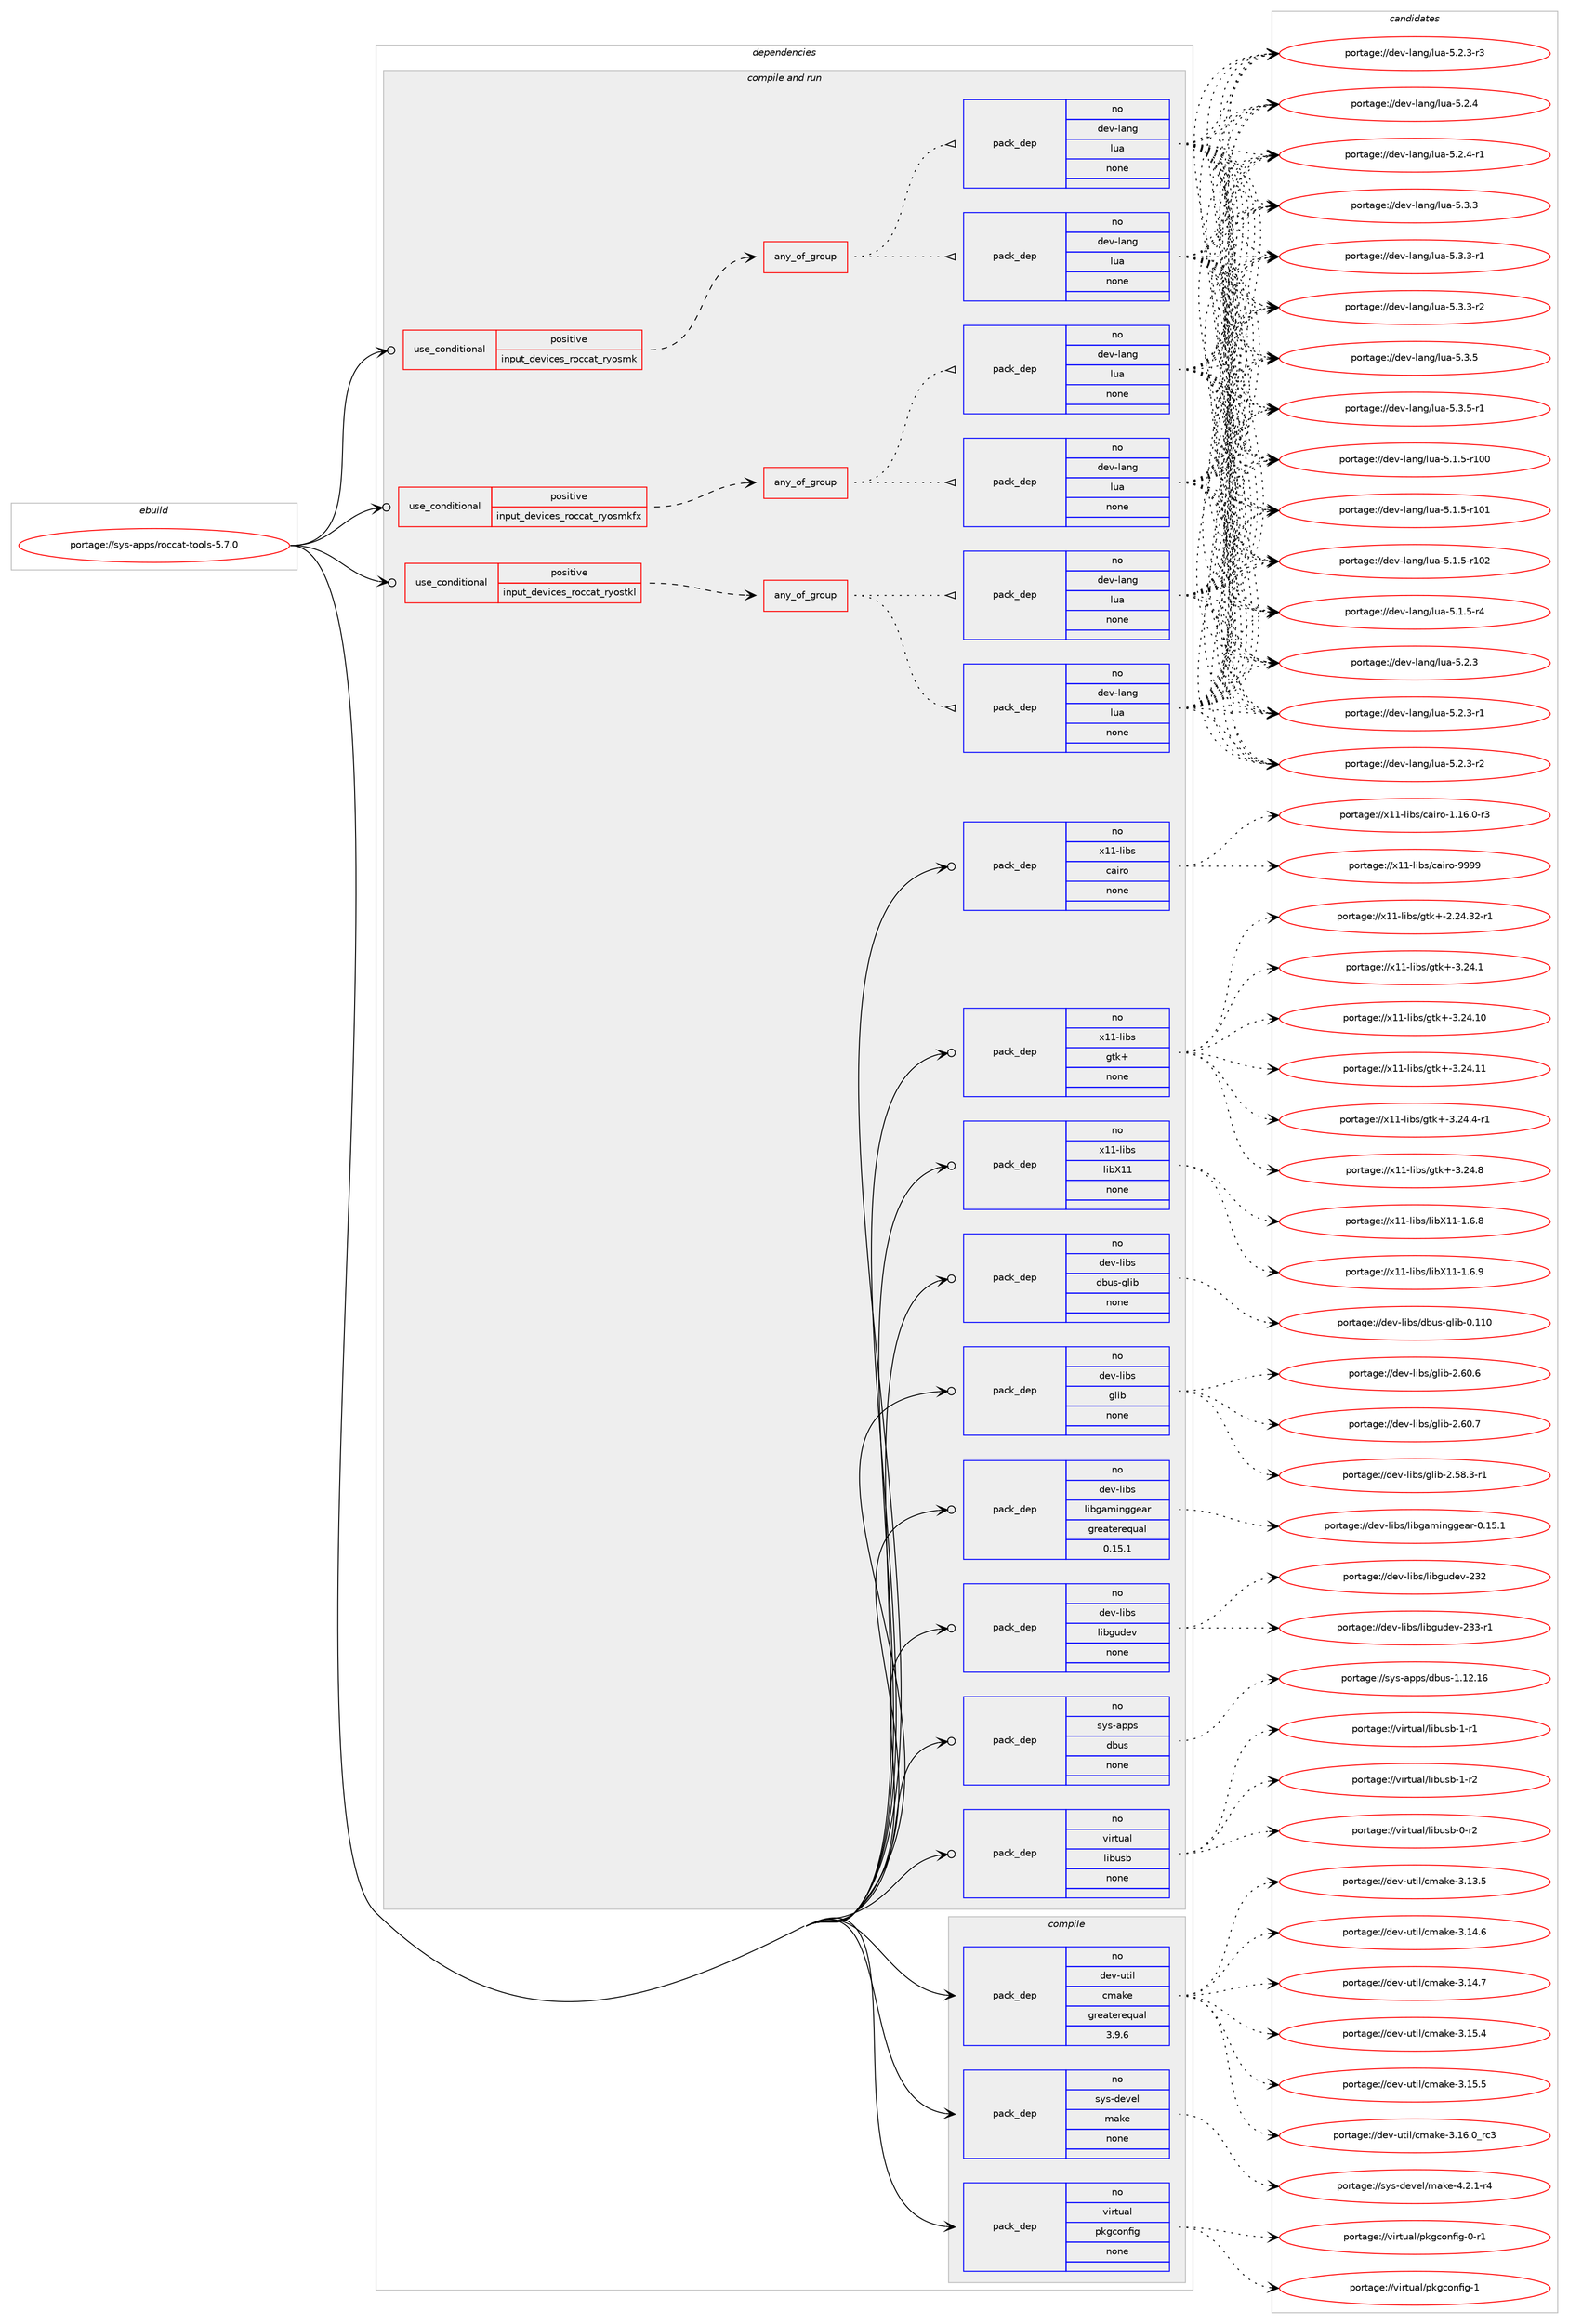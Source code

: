 digraph prolog {

# *************
# Graph options
# *************

newrank=true;
concentrate=true;
compound=true;
graph [rankdir=LR,fontname=Helvetica,fontsize=10,ranksep=1.5];#, ranksep=2.5, nodesep=0.2];
edge  [arrowhead=vee];
node  [fontname=Helvetica,fontsize=10];

# **********
# The ebuild
# **********

subgraph cluster_leftcol {
color=gray;
rank=same;
label=<<i>ebuild</i>>;
id [label="portage://sys-apps/roccat-tools-5.7.0", color=red, width=4, href="../sys-apps/roccat-tools-5.7.0.svg"];
}

# ****************
# The dependencies
# ****************

subgraph cluster_midcol {
color=gray;
label=<<i>dependencies</i>>;
subgraph cluster_compile {
fillcolor="#eeeeee";
style=filled;
label=<<i>compile</i>>;
subgraph pack303939 {
dependency410730 [label=<<TABLE BORDER="0" CELLBORDER="1" CELLSPACING="0" CELLPADDING="4" WIDTH="220"><TR><TD ROWSPAN="6" CELLPADDING="30">pack_dep</TD></TR><TR><TD WIDTH="110">no</TD></TR><TR><TD>dev-util</TD></TR><TR><TD>cmake</TD></TR><TR><TD>greaterequal</TD></TR><TR><TD>3.9.6</TD></TR></TABLE>>, shape=none, color=blue];
}
id:e -> dependency410730:w [weight=20,style="solid",arrowhead="vee"];
subgraph pack303940 {
dependency410731 [label=<<TABLE BORDER="0" CELLBORDER="1" CELLSPACING="0" CELLPADDING="4" WIDTH="220"><TR><TD ROWSPAN="6" CELLPADDING="30">pack_dep</TD></TR><TR><TD WIDTH="110">no</TD></TR><TR><TD>sys-devel</TD></TR><TR><TD>make</TD></TR><TR><TD>none</TD></TR><TR><TD></TD></TR></TABLE>>, shape=none, color=blue];
}
id:e -> dependency410731:w [weight=20,style="solid",arrowhead="vee"];
subgraph pack303941 {
dependency410732 [label=<<TABLE BORDER="0" CELLBORDER="1" CELLSPACING="0" CELLPADDING="4" WIDTH="220"><TR><TD ROWSPAN="6" CELLPADDING="30">pack_dep</TD></TR><TR><TD WIDTH="110">no</TD></TR><TR><TD>virtual</TD></TR><TR><TD>pkgconfig</TD></TR><TR><TD>none</TD></TR><TR><TD></TD></TR></TABLE>>, shape=none, color=blue];
}
id:e -> dependency410732:w [weight=20,style="solid",arrowhead="vee"];
}
subgraph cluster_compileandrun {
fillcolor="#eeeeee";
style=filled;
label=<<i>compile and run</i>>;
subgraph cond99935 {
dependency410733 [label=<<TABLE BORDER="0" CELLBORDER="1" CELLSPACING="0" CELLPADDING="4"><TR><TD ROWSPAN="3" CELLPADDING="10">use_conditional</TD></TR><TR><TD>positive</TD></TR><TR><TD>input_devices_roccat_ryosmk</TD></TR></TABLE>>, shape=none, color=red];
subgraph any6638 {
dependency410734 [label=<<TABLE BORDER="0" CELLBORDER="1" CELLSPACING="0" CELLPADDING="4"><TR><TD CELLPADDING="10">any_of_group</TD></TR></TABLE>>, shape=none, color=red];subgraph pack303942 {
dependency410735 [label=<<TABLE BORDER="0" CELLBORDER="1" CELLSPACING="0" CELLPADDING="4" WIDTH="220"><TR><TD ROWSPAN="6" CELLPADDING="30">pack_dep</TD></TR><TR><TD WIDTH="110">no</TD></TR><TR><TD>dev-lang</TD></TR><TR><TD>lua</TD></TR><TR><TD>none</TD></TR><TR><TD></TD></TR></TABLE>>, shape=none, color=blue];
}
dependency410734:e -> dependency410735:w [weight=20,style="dotted",arrowhead="oinv"];
subgraph pack303943 {
dependency410736 [label=<<TABLE BORDER="0" CELLBORDER="1" CELLSPACING="0" CELLPADDING="4" WIDTH="220"><TR><TD ROWSPAN="6" CELLPADDING="30">pack_dep</TD></TR><TR><TD WIDTH="110">no</TD></TR><TR><TD>dev-lang</TD></TR><TR><TD>lua</TD></TR><TR><TD>none</TD></TR><TR><TD></TD></TR></TABLE>>, shape=none, color=blue];
}
dependency410734:e -> dependency410736:w [weight=20,style="dotted",arrowhead="oinv"];
}
dependency410733:e -> dependency410734:w [weight=20,style="dashed",arrowhead="vee"];
}
id:e -> dependency410733:w [weight=20,style="solid",arrowhead="odotvee"];
subgraph cond99936 {
dependency410737 [label=<<TABLE BORDER="0" CELLBORDER="1" CELLSPACING="0" CELLPADDING="4"><TR><TD ROWSPAN="3" CELLPADDING="10">use_conditional</TD></TR><TR><TD>positive</TD></TR><TR><TD>input_devices_roccat_ryosmkfx</TD></TR></TABLE>>, shape=none, color=red];
subgraph any6639 {
dependency410738 [label=<<TABLE BORDER="0" CELLBORDER="1" CELLSPACING="0" CELLPADDING="4"><TR><TD CELLPADDING="10">any_of_group</TD></TR></TABLE>>, shape=none, color=red];subgraph pack303944 {
dependency410739 [label=<<TABLE BORDER="0" CELLBORDER="1" CELLSPACING="0" CELLPADDING="4" WIDTH="220"><TR><TD ROWSPAN="6" CELLPADDING="30">pack_dep</TD></TR><TR><TD WIDTH="110">no</TD></TR><TR><TD>dev-lang</TD></TR><TR><TD>lua</TD></TR><TR><TD>none</TD></TR><TR><TD></TD></TR></TABLE>>, shape=none, color=blue];
}
dependency410738:e -> dependency410739:w [weight=20,style="dotted",arrowhead="oinv"];
subgraph pack303945 {
dependency410740 [label=<<TABLE BORDER="0" CELLBORDER="1" CELLSPACING="0" CELLPADDING="4" WIDTH="220"><TR><TD ROWSPAN="6" CELLPADDING="30">pack_dep</TD></TR><TR><TD WIDTH="110">no</TD></TR><TR><TD>dev-lang</TD></TR><TR><TD>lua</TD></TR><TR><TD>none</TD></TR><TR><TD></TD></TR></TABLE>>, shape=none, color=blue];
}
dependency410738:e -> dependency410740:w [weight=20,style="dotted",arrowhead="oinv"];
}
dependency410737:e -> dependency410738:w [weight=20,style="dashed",arrowhead="vee"];
}
id:e -> dependency410737:w [weight=20,style="solid",arrowhead="odotvee"];
subgraph cond99937 {
dependency410741 [label=<<TABLE BORDER="0" CELLBORDER="1" CELLSPACING="0" CELLPADDING="4"><TR><TD ROWSPAN="3" CELLPADDING="10">use_conditional</TD></TR><TR><TD>positive</TD></TR><TR><TD>input_devices_roccat_ryostkl</TD></TR></TABLE>>, shape=none, color=red];
subgraph any6640 {
dependency410742 [label=<<TABLE BORDER="0" CELLBORDER="1" CELLSPACING="0" CELLPADDING="4"><TR><TD CELLPADDING="10">any_of_group</TD></TR></TABLE>>, shape=none, color=red];subgraph pack303946 {
dependency410743 [label=<<TABLE BORDER="0" CELLBORDER="1" CELLSPACING="0" CELLPADDING="4" WIDTH="220"><TR><TD ROWSPAN="6" CELLPADDING="30">pack_dep</TD></TR><TR><TD WIDTH="110">no</TD></TR><TR><TD>dev-lang</TD></TR><TR><TD>lua</TD></TR><TR><TD>none</TD></TR><TR><TD></TD></TR></TABLE>>, shape=none, color=blue];
}
dependency410742:e -> dependency410743:w [weight=20,style="dotted",arrowhead="oinv"];
subgraph pack303947 {
dependency410744 [label=<<TABLE BORDER="0" CELLBORDER="1" CELLSPACING="0" CELLPADDING="4" WIDTH="220"><TR><TD ROWSPAN="6" CELLPADDING="30">pack_dep</TD></TR><TR><TD WIDTH="110">no</TD></TR><TR><TD>dev-lang</TD></TR><TR><TD>lua</TD></TR><TR><TD>none</TD></TR><TR><TD></TD></TR></TABLE>>, shape=none, color=blue];
}
dependency410742:e -> dependency410744:w [weight=20,style="dotted",arrowhead="oinv"];
}
dependency410741:e -> dependency410742:w [weight=20,style="dashed",arrowhead="vee"];
}
id:e -> dependency410741:w [weight=20,style="solid",arrowhead="odotvee"];
subgraph pack303948 {
dependency410745 [label=<<TABLE BORDER="0" CELLBORDER="1" CELLSPACING="0" CELLPADDING="4" WIDTH="220"><TR><TD ROWSPAN="6" CELLPADDING="30">pack_dep</TD></TR><TR><TD WIDTH="110">no</TD></TR><TR><TD>dev-libs</TD></TR><TR><TD>dbus-glib</TD></TR><TR><TD>none</TD></TR><TR><TD></TD></TR></TABLE>>, shape=none, color=blue];
}
id:e -> dependency410745:w [weight=20,style="solid",arrowhead="odotvee"];
subgraph pack303949 {
dependency410746 [label=<<TABLE BORDER="0" CELLBORDER="1" CELLSPACING="0" CELLPADDING="4" WIDTH="220"><TR><TD ROWSPAN="6" CELLPADDING="30">pack_dep</TD></TR><TR><TD WIDTH="110">no</TD></TR><TR><TD>dev-libs</TD></TR><TR><TD>glib</TD></TR><TR><TD>none</TD></TR><TR><TD></TD></TR></TABLE>>, shape=none, color=blue];
}
id:e -> dependency410746:w [weight=20,style="solid",arrowhead="odotvee"];
subgraph pack303950 {
dependency410747 [label=<<TABLE BORDER="0" CELLBORDER="1" CELLSPACING="0" CELLPADDING="4" WIDTH="220"><TR><TD ROWSPAN="6" CELLPADDING="30">pack_dep</TD></TR><TR><TD WIDTH="110">no</TD></TR><TR><TD>dev-libs</TD></TR><TR><TD>libgaminggear</TD></TR><TR><TD>greaterequal</TD></TR><TR><TD>0.15.1</TD></TR></TABLE>>, shape=none, color=blue];
}
id:e -> dependency410747:w [weight=20,style="solid",arrowhead="odotvee"];
subgraph pack303951 {
dependency410748 [label=<<TABLE BORDER="0" CELLBORDER="1" CELLSPACING="0" CELLPADDING="4" WIDTH="220"><TR><TD ROWSPAN="6" CELLPADDING="30">pack_dep</TD></TR><TR><TD WIDTH="110">no</TD></TR><TR><TD>dev-libs</TD></TR><TR><TD>libgudev</TD></TR><TR><TD>none</TD></TR><TR><TD></TD></TR></TABLE>>, shape=none, color=blue];
}
id:e -> dependency410748:w [weight=20,style="solid",arrowhead="odotvee"];
subgraph pack303952 {
dependency410749 [label=<<TABLE BORDER="0" CELLBORDER="1" CELLSPACING="0" CELLPADDING="4" WIDTH="220"><TR><TD ROWSPAN="6" CELLPADDING="30">pack_dep</TD></TR><TR><TD WIDTH="110">no</TD></TR><TR><TD>sys-apps</TD></TR><TR><TD>dbus</TD></TR><TR><TD>none</TD></TR><TR><TD></TD></TR></TABLE>>, shape=none, color=blue];
}
id:e -> dependency410749:w [weight=20,style="solid",arrowhead="odotvee"];
subgraph pack303953 {
dependency410750 [label=<<TABLE BORDER="0" CELLBORDER="1" CELLSPACING="0" CELLPADDING="4" WIDTH="220"><TR><TD ROWSPAN="6" CELLPADDING="30">pack_dep</TD></TR><TR><TD WIDTH="110">no</TD></TR><TR><TD>virtual</TD></TR><TR><TD>libusb</TD></TR><TR><TD>none</TD></TR><TR><TD></TD></TR></TABLE>>, shape=none, color=blue];
}
id:e -> dependency410750:w [weight=20,style="solid",arrowhead="odotvee"];
subgraph pack303954 {
dependency410751 [label=<<TABLE BORDER="0" CELLBORDER="1" CELLSPACING="0" CELLPADDING="4" WIDTH="220"><TR><TD ROWSPAN="6" CELLPADDING="30">pack_dep</TD></TR><TR><TD WIDTH="110">no</TD></TR><TR><TD>x11-libs</TD></TR><TR><TD>cairo</TD></TR><TR><TD>none</TD></TR><TR><TD></TD></TR></TABLE>>, shape=none, color=blue];
}
id:e -> dependency410751:w [weight=20,style="solid",arrowhead="odotvee"];
subgraph pack303955 {
dependency410752 [label=<<TABLE BORDER="0" CELLBORDER="1" CELLSPACING="0" CELLPADDING="4" WIDTH="220"><TR><TD ROWSPAN="6" CELLPADDING="30">pack_dep</TD></TR><TR><TD WIDTH="110">no</TD></TR><TR><TD>x11-libs</TD></TR><TR><TD>gtk+</TD></TR><TR><TD>none</TD></TR><TR><TD></TD></TR></TABLE>>, shape=none, color=blue];
}
id:e -> dependency410752:w [weight=20,style="solid",arrowhead="odotvee"];
subgraph pack303956 {
dependency410753 [label=<<TABLE BORDER="0" CELLBORDER="1" CELLSPACING="0" CELLPADDING="4" WIDTH="220"><TR><TD ROWSPAN="6" CELLPADDING="30">pack_dep</TD></TR><TR><TD WIDTH="110">no</TD></TR><TR><TD>x11-libs</TD></TR><TR><TD>libX11</TD></TR><TR><TD>none</TD></TR><TR><TD></TD></TR></TABLE>>, shape=none, color=blue];
}
id:e -> dependency410753:w [weight=20,style="solid",arrowhead="odotvee"];
}
subgraph cluster_run {
fillcolor="#eeeeee";
style=filled;
label=<<i>run</i>>;
}
}

# **************
# The candidates
# **************

subgraph cluster_choices {
rank=same;
color=gray;
label=<<i>candidates</i>>;

subgraph choice303939 {
color=black;
nodesep=1;
choiceportage1001011184511711610510847991099710710145514649514653 [label="portage://dev-util/cmake-3.13.5", color=red, width=4,href="../dev-util/cmake-3.13.5.svg"];
choiceportage1001011184511711610510847991099710710145514649524654 [label="portage://dev-util/cmake-3.14.6", color=red, width=4,href="../dev-util/cmake-3.14.6.svg"];
choiceportage1001011184511711610510847991099710710145514649524655 [label="portage://dev-util/cmake-3.14.7", color=red, width=4,href="../dev-util/cmake-3.14.7.svg"];
choiceportage1001011184511711610510847991099710710145514649534652 [label="portage://dev-util/cmake-3.15.4", color=red, width=4,href="../dev-util/cmake-3.15.4.svg"];
choiceportage1001011184511711610510847991099710710145514649534653 [label="portage://dev-util/cmake-3.15.5", color=red, width=4,href="../dev-util/cmake-3.15.5.svg"];
choiceportage1001011184511711610510847991099710710145514649544648951149951 [label="portage://dev-util/cmake-3.16.0_rc3", color=red, width=4,href="../dev-util/cmake-3.16.0_rc3.svg"];
dependency410730:e -> choiceportage1001011184511711610510847991099710710145514649514653:w [style=dotted,weight="100"];
dependency410730:e -> choiceportage1001011184511711610510847991099710710145514649524654:w [style=dotted,weight="100"];
dependency410730:e -> choiceportage1001011184511711610510847991099710710145514649524655:w [style=dotted,weight="100"];
dependency410730:e -> choiceportage1001011184511711610510847991099710710145514649534652:w [style=dotted,weight="100"];
dependency410730:e -> choiceportage1001011184511711610510847991099710710145514649534653:w [style=dotted,weight="100"];
dependency410730:e -> choiceportage1001011184511711610510847991099710710145514649544648951149951:w [style=dotted,weight="100"];
}
subgraph choice303940 {
color=black;
nodesep=1;
choiceportage1151211154510010111810110847109971071014552465046494511452 [label="portage://sys-devel/make-4.2.1-r4", color=red, width=4,href="../sys-devel/make-4.2.1-r4.svg"];
dependency410731:e -> choiceportage1151211154510010111810110847109971071014552465046494511452:w [style=dotted,weight="100"];
}
subgraph choice303941 {
color=black;
nodesep=1;
choiceportage11810511411611797108471121071039911111010210510345484511449 [label="portage://virtual/pkgconfig-0-r1", color=red, width=4,href="../virtual/pkgconfig-0-r1.svg"];
choiceportage1181051141161179710847112107103991111101021051034549 [label="portage://virtual/pkgconfig-1", color=red, width=4,href="../virtual/pkgconfig-1.svg"];
dependency410732:e -> choiceportage11810511411611797108471121071039911111010210510345484511449:w [style=dotted,weight="100"];
dependency410732:e -> choiceportage1181051141161179710847112107103991111101021051034549:w [style=dotted,weight="100"];
}
subgraph choice303942 {
color=black;
nodesep=1;
choiceportage1001011184510897110103471081179745534649465345114494848 [label="portage://dev-lang/lua-5.1.5-r100", color=red, width=4,href="../dev-lang/lua-5.1.5-r100.svg"];
choiceportage1001011184510897110103471081179745534649465345114494849 [label="portage://dev-lang/lua-5.1.5-r101", color=red, width=4,href="../dev-lang/lua-5.1.5-r101.svg"];
choiceportage1001011184510897110103471081179745534649465345114494850 [label="portage://dev-lang/lua-5.1.5-r102", color=red, width=4,href="../dev-lang/lua-5.1.5-r102.svg"];
choiceportage100101118451089711010347108117974553464946534511452 [label="portage://dev-lang/lua-5.1.5-r4", color=red, width=4,href="../dev-lang/lua-5.1.5-r4.svg"];
choiceportage10010111845108971101034710811797455346504651 [label="portage://dev-lang/lua-5.2.3", color=red, width=4,href="../dev-lang/lua-5.2.3.svg"];
choiceportage100101118451089711010347108117974553465046514511449 [label="portage://dev-lang/lua-5.2.3-r1", color=red, width=4,href="../dev-lang/lua-5.2.3-r1.svg"];
choiceportage100101118451089711010347108117974553465046514511450 [label="portage://dev-lang/lua-5.2.3-r2", color=red, width=4,href="../dev-lang/lua-5.2.3-r2.svg"];
choiceportage100101118451089711010347108117974553465046514511451 [label="portage://dev-lang/lua-5.2.3-r3", color=red, width=4,href="../dev-lang/lua-5.2.3-r3.svg"];
choiceportage10010111845108971101034710811797455346504652 [label="portage://dev-lang/lua-5.2.4", color=red, width=4,href="../dev-lang/lua-5.2.4.svg"];
choiceportage100101118451089711010347108117974553465046524511449 [label="portage://dev-lang/lua-5.2.4-r1", color=red, width=4,href="../dev-lang/lua-5.2.4-r1.svg"];
choiceportage10010111845108971101034710811797455346514651 [label="portage://dev-lang/lua-5.3.3", color=red, width=4,href="../dev-lang/lua-5.3.3.svg"];
choiceportage100101118451089711010347108117974553465146514511449 [label="portage://dev-lang/lua-5.3.3-r1", color=red, width=4,href="../dev-lang/lua-5.3.3-r1.svg"];
choiceportage100101118451089711010347108117974553465146514511450 [label="portage://dev-lang/lua-5.3.3-r2", color=red, width=4,href="../dev-lang/lua-5.3.3-r2.svg"];
choiceportage10010111845108971101034710811797455346514653 [label="portage://dev-lang/lua-5.3.5", color=red, width=4,href="../dev-lang/lua-5.3.5.svg"];
choiceportage100101118451089711010347108117974553465146534511449 [label="portage://dev-lang/lua-5.3.5-r1", color=red, width=4,href="../dev-lang/lua-5.3.5-r1.svg"];
dependency410735:e -> choiceportage1001011184510897110103471081179745534649465345114494848:w [style=dotted,weight="100"];
dependency410735:e -> choiceportage1001011184510897110103471081179745534649465345114494849:w [style=dotted,weight="100"];
dependency410735:e -> choiceportage1001011184510897110103471081179745534649465345114494850:w [style=dotted,weight="100"];
dependency410735:e -> choiceportage100101118451089711010347108117974553464946534511452:w [style=dotted,weight="100"];
dependency410735:e -> choiceportage10010111845108971101034710811797455346504651:w [style=dotted,weight="100"];
dependency410735:e -> choiceportage100101118451089711010347108117974553465046514511449:w [style=dotted,weight="100"];
dependency410735:e -> choiceportage100101118451089711010347108117974553465046514511450:w [style=dotted,weight="100"];
dependency410735:e -> choiceportage100101118451089711010347108117974553465046514511451:w [style=dotted,weight="100"];
dependency410735:e -> choiceportage10010111845108971101034710811797455346504652:w [style=dotted,weight="100"];
dependency410735:e -> choiceportage100101118451089711010347108117974553465046524511449:w [style=dotted,weight="100"];
dependency410735:e -> choiceportage10010111845108971101034710811797455346514651:w [style=dotted,weight="100"];
dependency410735:e -> choiceportage100101118451089711010347108117974553465146514511449:w [style=dotted,weight="100"];
dependency410735:e -> choiceportage100101118451089711010347108117974553465146514511450:w [style=dotted,weight="100"];
dependency410735:e -> choiceportage10010111845108971101034710811797455346514653:w [style=dotted,weight="100"];
dependency410735:e -> choiceportage100101118451089711010347108117974553465146534511449:w [style=dotted,weight="100"];
}
subgraph choice303943 {
color=black;
nodesep=1;
choiceportage1001011184510897110103471081179745534649465345114494848 [label="portage://dev-lang/lua-5.1.5-r100", color=red, width=4,href="../dev-lang/lua-5.1.5-r100.svg"];
choiceportage1001011184510897110103471081179745534649465345114494849 [label="portage://dev-lang/lua-5.1.5-r101", color=red, width=4,href="../dev-lang/lua-5.1.5-r101.svg"];
choiceportage1001011184510897110103471081179745534649465345114494850 [label="portage://dev-lang/lua-5.1.5-r102", color=red, width=4,href="../dev-lang/lua-5.1.5-r102.svg"];
choiceportage100101118451089711010347108117974553464946534511452 [label="portage://dev-lang/lua-5.1.5-r4", color=red, width=4,href="../dev-lang/lua-5.1.5-r4.svg"];
choiceportage10010111845108971101034710811797455346504651 [label="portage://dev-lang/lua-5.2.3", color=red, width=4,href="../dev-lang/lua-5.2.3.svg"];
choiceportage100101118451089711010347108117974553465046514511449 [label="portage://dev-lang/lua-5.2.3-r1", color=red, width=4,href="../dev-lang/lua-5.2.3-r1.svg"];
choiceportage100101118451089711010347108117974553465046514511450 [label="portage://dev-lang/lua-5.2.3-r2", color=red, width=4,href="../dev-lang/lua-5.2.3-r2.svg"];
choiceportage100101118451089711010347108117974553465046514511451 [label="portage://dev-lang/lua-5.2.3-r3", color=red, width=4,href="../dev-lang/lua-5.2.3-r3.svg"];
choiceportage10010111845108971101034710811797455346504652 [label="portage://dev-lang/lua-5.2.4", color=red, width=4,href="../dev-lang/lua-5.2.4.svg"];
choiceportage100101118451089711010347108117974553465046524511449 [label="portage://dev-lang/lua-5.2.4-r1", color=red, width=4,href="../dev-lang/lua-5.2.4-r1.svg"];
choiceportage10010111845108971101034710811797455346514651 [label="portage://dev-lang/lua-5.3.3", color=red, width=4,href="../dev-lang/lua-5.3.3.svg"];
choiceportage100101118451089711010347108117974553465146514511449 [label="portage://dev-lang/lua-5.3.3-r1", color=red, width=4,href="../dev-lang/lua-5.3.3-r1.svg"];
choiceportage100101118451089711010347108117974553465146514511450 [label="portage://dev-lang/lua-5.3.3-r2", color=red, width=4,href="../dev-lang/lua-5.3.3-r2.svg"];
choiceportage10010111845108971101034710811797455346514653 [label="portage://dev-lang/lua-5.3.5", color=red, width=4,href="../dev-lang/lua-5.3.5.svg"];
choiceportage100101118451089711010347108117974553465146534511449 [label="portage://dev-lang/lua-5.3.5-r1", color=red, width=4,href="../dev-lang/lua-5.3.5-r1.svg"];
dependency410736:e -> choiceportage1001011184510897110103471081179745534649465345114494848:w [style=dotted,weight="100"];
dependency410736:e -> choiceportage1001011184510897110103471081179745534649465345114494849:w [style=dotted,weight="100"];
dependency410736:e -> choiceportage1001011184510897110103471081179745534649465345114494850:w [style=dotted,weight="100"];
dependency410736:e -> choiceportage100101118451089711010347108117974553464946534511452:w [style=dotted,weight="100"];
dependency410736:e -> choiceportage10010111845108971101034710811797455346504651:w [style=dotted,weight="100"];
dependency410736:e -> choiceportage100101118451089711010347108117974553465046514511449:w [style=dotted,weight="100"];
dependency410736:e -> choiceportage100101118451089711010347108117974553465046514511450:w [style=dotted,weight="100"];
dependency410736:e -> choiceportage100101118451089711010347108117974553465046514511451:w [style=dotted,weight="100"];
dependency410736:e -> choiceportage10010111845108971101034710811797455346504652:w [style=dotted,weight="100"];
dependency410736:e -> choiceportage100101118451089711010347108117974553465046524511449:w [style=dotted,weight="100"];
dependency410736:e -> choiceportage10010111845108971101034710811797455346514651:w [style=dotted,weight="100"];
dependency410736:e -> choiceportage100101118451089711010347108117974553465146514511449:w [style=dotted,weight="100"];
dependency410736:e -> choiceportage100101118451089711010347108117974553465146514511450:w [style=dotted,weight="100"];
dependency410736:e -> choiceportage10010111845108971101034710811797455346514653:w [style=dotted,weight="100"];
dependency410736:e -> choiceportage100101118451089711010347108117974553465146534511449:w [style=dotted,weight="100"];
}
subgraph choice303944 {
color=black;
nodesep=1;
choiceportage1001011184510897110103471081179745534649465345114494848 [label="portage://dev-lang/lua-5.1.5-r100", color=red, width=4,href="../dev-lang/lua-5.1.5-r100.svg"];
choiceportage1001011184510897110103471081179745534649465345114494849 [label="portage://dev-lang/lua-5.1.5-r101", color=red, width=4,href="../dev-lang/lua-5.1.5-r101.svg"];
choiceportage1001011184510897110103471081179745534649465345114494850 [label="portage://dev-lang/lua-5.1.5-r102", color=red, width=4,href="../dev-lang/lua-5.1.5-r102.svg"];
choiceportage100101118451089711010347108117974553464946534511452 [label="portage://dev-lang/lua-5.1.5-r4", color=red, width=4,href="../dev-lang/lua-5.1.5-r4.svg"];
choiceportage10010111845108971101034710811797455346504651 [label="portage://dev-lang/lua-5.2.3", color=red, width=4,href="../dev-lang/lua-5.2.3.svg"];
choiceportage100101118451089711010347108117974553465046514511449 [label="portage://dev-lang/lua-5.2.3-r1", color=red, width=4,href="../dev-lang/lua-5.2.3-r1.svg"];
choiceportage100101118451089711010347108117974553465046514511450 [label="portage://dev-lang/lua-5.2.3-r2", color=red, width=4,href="../dev-lang/lua-5.2.3-r2.svg"];
choiceportage100101118451089711010347108117974553465046514511451 [label="portage://dev-lang/lua-5.2.3-r3", color=red, width=4,href="../dev-lang/lua-5.2.3-r3.svg"];
choiceportage10010111845108971101034710811797455346504652 [label="portage://dev-lang/lua-5.2.4", color=red, width=4,href="../dev-lang/lua-5.2.4.svg"];
choiceportage100101118451089711010347108117974553465046524511449 [label="portage://dev-lang/lua-5.2.4-r1", color=red, width=4,href="../dev-lang/lua-5.2.4-r1.svg"];
choiceportage10010111845108971101034710811797455346514651 [label="portage://dev-lang/lua-5.3.3", color=red, width=4,href="../dev-lang/lua-5.3.3.svg"];
choiceportage100101118451089711010347108117974553465146514511449 [label="portage://dev-lang/lua-5.3.3-r1", color=red, width=4,href="../dev-lang/lua-5.3.3-r1.svg"];
choiceportage100101118451089711010347108117974553465146514511450 [label="portage://dev-lang/lua-5.3.3-r2", color=red, width=4,href="../dev-lang/lua-5.3.3-r2.svg"];
choiceportage10010111845108971101034710811797455346514653 [label="portage://dev-lang/lua-5.3.5", color=red, width=4,href="../dev-lang/lua-5.3.5.svg"];
choiceportage100101118451089711010347108117974553465146534511449 [label="portage://dev-lang/lua-5.3.5-r1", color=red, width=4,href="../dev-lang/lua-5.3.5-r1.svg"];
dependency410739:e -> choiceportage1001011184510897110103471081179745534649465345114494848:w [style=dotted,weight="100"];
dependency410739:e -> choiceportage1001011184510897110103471081179745534649465345114494849:w [style=dotted,weight="100"];
dependency410739:e -> choiceportage1001011184510897110103471081179745534649465345114494850:w [style=dotted,weight="100"];
dependency410739:e -> choiceportage100101118451089711010347108117974553464946534511452:w [style=dotted,weight="100"];
dependency410739:e -> choiceportage10010111845108971101034710811797455346504651:w [style=dotted,weight="100"];
dependency410739:e -> choiceportage100101118451089711010347108117974553465046514511449:w [style=dotted,weight="100"];
dependency410739:e -> choiceportage100101118451089711010347108117974553465046514511450:w [style=dotted,weight="100"];
dependency410739:e -> choiceportage100101118451089711010347108117974553465046514511451:w [style=dotted,weight="100"];
dependency410739:e -> choiceportage10010111845108971101034710811797455346504652:w [style=dotted,weight="100"];
dependency410739:e -> choiceportage100101118451089711010347108117974553465046524511449:w [style=dotted,weight="100"];
dependency410739:e -> choiceportage10010111845108971101034710811797455346514651:w [style=dotted,weight="100"];
dependency410739:e -> choiceportage100101118451089711010347108117974553465146514511449:w [style=dotted,weight="100"];
dependency410739:e -> choiceportage100101118451089711010347108117974553465146514511450:w [style=dotted,weight="100"];
dependency410739:e -> choiceportage10010111845108971101034710811797455346514653:w [style=dotted,weight="100"];
dependency410739:e -> choiceportage100101118451089711010347108117974553465146534511449:w [style=dotted,weight="100"];
}
subgraph choice303945 {
color=black;
nodesep=1;
choiceportage1001011184510897110103471081179745534649465345114494848 [label="portage://dev-lang/lua-5.1.5-r100", color=red, width=4,href="../dev-lang/lua-5.1.5-r100.svg"];
choiceportage1001011184510897110103471081179745534649465345114494849 [label="portage://dev-lang/lua-5.1.5-r101", color=red, width=4,href="../dev-lang/lua-5.1.5-r101.svg"];
choiceportage1001011184510897110103471081179745534649465345114494850 [label="portage://dev-lang/lua-5.1.5-r102", color=red, width=4,href="../dev-lang/lua-5.1.5-r102.svg"];
choiceportage100101118451089711010347108117974553464946534511452 [label="portage://dev-lang/lua-5.1.5-r4", color=red, width=4,href="../dev-lang/lua-5.1.5-r4.svg"];
choiceportage10010111845108971101034710811797455346504651 [label="portage://dev-lang/lua-5.2.3", color=red, width=4,href="../dev-lang/lua-5.2.3.svg"];
choiceportage100101118451089711010347108117974553465046514511449 [label="portage://dev-lang/lua-5.2.3-r1", color=red, width=4,href="../dev-lang/lua-5.2.3-r1.svg"];
choiceportage100101118451089711010347108117974553465046514511450 [label="portage://dev-lang/lua-5.2.3-r2", color=red, width=4,href="../dev-lang/lua-5.2.3-r2.svg"];
choiceportage100101118451089711010347108117974553465046514511451 [label="portage://dev-lang/lua-5.2.3-r3", color=red, width=4,href="../dev-lang/lua-5.2.3-r3.svg"];
choiceportage10010111845108971101034710811797455346504652 [label="portage://dev-lang/lua-5.2.4", color=red, width=4,href="../dev-lang/lua-5.2.4.svg"];
choiceportage100101118451089711010347108117974553465046524511449 [label="portage://dev-lang/lua-5.2.4-r1", color=red, width=4,href="../dev-lang/lua-5.2.4-r1.svg"];
choiceportage10010111845108971101034710811797455346514651 [label="portage://dev-lang/lua-5.3.3", color=red, width=4,href="../dev-lang/lua-5.3.3.svg"];
choiceportage100101118451089711010347108117974553465146514511449 [label="portage://dev-lang/lua-5.3.3-r1", color=red, width=4,href="../dev-lang/lua-5.3.3-r1.svg"];
choiceportage100101118451089711010347108117974553465146514511450 [label="portage://dev-lang/lua-5.3.3-r2", color=red, width=4,href="../dev-lang/lua-5.3.3-r2.svg"];
choiceportage10010111845108971101034710811797455346514653 [label="portage://dev-lang/lua-5.3.5", color=red, width=4,href="../dev-lang/lua-5.3.5.svg"];
choiceportage100101118451089711010347108117974553465146534511449 [label="portage://dev-lang/lua-5.3.5-r1", color=red, width=4,href="../dev-lang/lua-5.3.5-r1.svg"];
dependency410740:e -> choiceportage1001011184510897110103471081179745534649465345114494848:w [style=dotted,weight="100"];
dependency410740:e -> choiceportage1001011184510897110103471081179745534649465345114494849:w [style=dotted,weight="100"];
dependency410740:e -> choiceportage1001011184510897110103471081179745534649465345114494850:w [style=dotted,weight="100"];
dependency410740:e -> choiceportage100101118451089711010347108117974553464946534511452:w [style=dotted,weight="100"];
dependency410740:e -> choiceportage10010111845108971101034710811797455346504651:w [style=dotted,weight="100"];
dependency410740:e -> choiceportage100101118451089711010347108117974553465046514511449:w [style=dotted,weight="100"];
dependency410740:e -> choiceportage100101118451089711010347108117974553465046514511450:w [style=dotted,weight="100"];
dependency410740:e -> choiceportage100101118451089711010347108117974553465046514511451:w [style=dotted,weight="100"];
dependency410740:e -> choiceportage10010111845108971101034710811797455346504652:w [style=dotted,weight="100"];
dependency410740:e -> choiceportage100101118451089711010347108117974553465046524511449:w [style=dotted,weight="100"];
dependency410740:e -> choiceportage10010111845108971101034710811797455346514651:w [style=dotted,weight="100"];
dependency410740:e -> choiceportage100101118451089711010347108117974553465146514511449:w [style=dotted,weight="100"];
dependency410740:e -> choiceportage100101118451089711010347108117974553465146514511450:w [style=dotted,weight="100"];
dependency410740:e -> choiceportage10010111845108971101034710811797455346514653:w [style=dotted,weight="100"];
dependency410740:e -> choiceportage100101118451089711010347108117974553465146534511449:w [style=dotted,weight="100"];
}
subgraph choice303946 {
color=black;
nodesep=1;
choiceportage1001011184510897110103471081179745534649465345114494848 [label="portage://dev-lang/lua-5.1.5-r100", color=red, width=4,href="../dev-lang/lua-5.1.5-r100.svg"];
choiceportage1001011184510897110103471081179745534649465345114494849 [label="portage://dev-lang/lua-5.1.5-r101", color=red, width=4,href="../dev-lang/lua-5.1.5-r101.svg"];
choiceportage1001011184510897110103471081179745534649465345114494850 [label="portage://dev-lang/lua-5.1.5-r102", color=red, width=4,href="../dev-lang/lua-5.1.5-r102.svg"];
choiceportage100101118451089711010347108117974553464946534511452 [label="portage://dev-lang/lua-5.1.5-r4", color=red, width=4,href="../dev-lang/lua-5.1.5-r4.svg"];
choiceportage10010111845108971101034710811797455346504651 [label="portage://dev-lang/lua-5.2.3", color=red, width=4,href="../dev-lang/lua-5.2.3.svg"];
choiceportage100101118451089711010347108117974553465046514511449 [label="portage://dev-lang/lua-5.2.3-r1", color=red, width=4,href="../dev-lang/lua-5.2.3-r1.svg"];
choiceportage100101118451089711010347108117974553465046514511450 [label="portage://dev-lang/lua-5.2.3-r2", color=red, width=4,href="../dev-lang/lua-5.2.3-r2.svg"];
choiceportage100101118451089711010347108117974553465046514511451 [label="portage://dev-lang/lua-5.2.3-r3", color=red, width=4,href="../dev-lang/lua-5.2.3-r3.svg"];
choiceportage10010111845108971101034710811797455346504652 [label="portage://dev-lang/lua-5.2.4", color=red, width=4,href="../dev-lang/lua-5.2.4.svg"];
choiceportage100101118451089711010347108117974553465046524511449 [label="portage://dev-lang/lua-5.2.4-r1", color=red, width=4,href="../dev-lang/lua-5.2.4-r1.svg"];
choiceportage10010111845108971101034710811797455346514651 [label="portage://dev-lang/lua-5.3.3", color=red, width=4,href="../dev-lang/lua-5.3.3.svg"];
choiceportage100101118451089711010347108117974553465146514511449 [label="portage://dev-lang/lua-5.3.3-r1", color=red, width=4,href="../dev-lang/lua-5.3.3-r1.svg"];
choiceportage100101118451089711010347108117974553465146514511450 [label="portage://dev-lang/lua-5.3.3-r2", color=red, width=4,href="../dev-lang/lua-5.3.3-r2.svg"];
choiceportage10010111845108971101034710811797455346514653 [label="portage://dev-lang/lua-5.3.5", color=red, width=4,href="../dev-lang/lua-5.3.5.svg"];
choiceportage100101118451089711010347108117974553465146534511449 [label="portage://dev-lang/lua-5.3.5-r1", color=red, width=4,href="../dev-lang/lua-5.3.5-r1.svg"];
dependency410743:e -> choiceportage1001011184510897110103471081179745534649465345114494848:w [style=dotted,weight="100"];
dependency410743:e -> choiceportage1001011184510897110103471081179745534649465345114494849:w [style=dotted,weight="100"];
dependency410743:e -> choiceportage1001011184510897110103471081179745534649465345114494850:w [style=dotted,weight="100"];
dependency410743:e -> choiceportage100101118451089711010347108117974553464946534511452:w [style=dotted,weight="100"];
dependency410743:e -> choiceportage10010111845108971101034710811797455346504651:w [style=dotted,weight="100"];
dependency410743:e -> choiceportage100101118451089711010347108117974553465046514511449:w [style=dotted,weight="100"];
dependency410743:e -> choiceportage100101118451089711010347108117974553465046514511450:w [style=dotted,weight="100"];
dependency410743:e -> choiceportage100101118451089711010347108117974553465046514511451:w [style=dotted,weight="100"];
dependency410743:e -> choiceportage10010111845108971101034710811797455346504652:w [style=dotted,weight="100"];
dependency410743:e -> choiceportage100101118451089711010347108117974553465046524511449:w [style=dotted,weight="100"];
dependency410743:e -> choiceportage10010111845108971101034710811797455346514651:w [style=dotted,weight="100"];
dependency410743:e -> choiceportage100101118451089711010347108117974553465146514511449:w [style=dotted,weight="100"];
dependency410743:e -> choiceportage100101118451089711010347108117974553465146514511450:w [style=dotted,weight="100"];
dependency410743:e -> choiceportage10010111845108971101034710811797455346514653:w [style=dotted,weight="100"];
dependency410743:e -> choiceportage100101118451089711010347108117974553465146534511449:w [style=dotted,weight="100"];
}
subgraph choice303947 {
color=black;
nodesep=1;
choiceportage1001011184510897110103471081179745534649465345114494848 [label="portage://dev-lang/lua-5.1.5-r100", color=red, width=4,href="../dev-lang/lua-5.1.5-r100.svg"];
choiceportage1001011184510897110103471081179745534649465345114494849 [label="portage://dev-lang/lua-5.1.5-r101", color=red, width=4,href="../dev-lang/lua-5.1.5-r101.svg"];
choiceportage1001011184510897110103471081179745534649465345114494850 [label="portage://dev-lang/lua-5.1.5-r102", color=red, width=4,href="../dev-lang/lua-5.1.5-r102.svg"];
choiceportage100101118451089711010347108117974553464946534511452 [label="portage://dev-lang/lua-5.1.5-r4", color=red, width=4,href="../dev-lang/lua-5.1.5-r4.svg"];
choiceportage10010111845108971101034710811797455346504651 [label="portage://dev-lang/lua-5.2.3", color=red, width=4,href="../dev-lang/lua-5.2.3.svg"];
choiceportage100101118451089711010347108117974553465046514511449 [label="portage://dev-lang/lua-5.2.3-r1", color=red, width=4,href="../dev-lang/lua-5.2.3-r1.svg"];
choiceportage100101118451089711010347108117974553465046514511450 [label="portage://dev-lang/lua-5.2.3-r2", color=red, width=4,href="../dev-lang/lua-5.2.3-r2.svg"];
choiceportage100101118451089711010347108117974553465046514511451 [label="portage://dev-lang/lua-5.2.3-r3", color=red, width=4,href="../dev-lang/lua-5.2.3-r3.svg"];
choiceportage10010111845108971101034710811797455346504652 [label="portage://dev-lang/lua-5.2.4", color=red, width=4,href="../dev-lang/lua-5.2.4.svg"];
choiceportage100101118451089711010347108117974553465046524511449 [label="portage://dev-lang/lua-5.2.4-r1", color=red, width=4,href="../dev-lang/lua-5.2.4-r1.svg"];
choiceportage10010111845108971101034710811797455346514651 [label="portage://dev-lang/lua-5.3.3", color=red, width=4,href="../dev-lang/lua-5.3.3.svg"];
choiceportage100101118451089711010347108117974553465146514511449 [label="portage://dev-lang/lua-5.3.3-r1", color=red, width=4,href="../dev-lang/lua-5.3.3-r1.svg"];
choiceportage100101118451089711010347108117974553465146514511450 [label="portage://dev-lang/lua-5.3.3-r2", color=red, width=4,href="../dev-lang/lua-5.3.3-r2.svg"];
choiceportage10010111845108971101034710811797455346514653 [label="portage://dev-lang/lua-5.3.5", color=red, width=4,href="../dev-lang/lua-5.3.5.svg"];
choiceportage100101118451089711010347108117974553465146534511449 [label="portage://dev-lang/lua-5.3.5-r1", color=red, width=4,href="../dev-lang/lua-5.3.5-r1.svg"];
dependency410744:e -> choiceportage1001011184510897110103471081179745534649465345114494848:w [style=dotted,weight="100"];
dependency410744:e -> choiceportage1001011184510897110103471081179745534649465345114494849:w [style=dotted,weight="100"];
dependency410744:e -> choiceportage1001011184510897110103471081179745534649465345114494850:w [style=dotted,weight="100"];
dependency410744:e -> choiceportage100101118451089711010347108117974553464946534511452:w [style=dotted,weight="100"];
dependency410744:e -> choiceportage10010111845108971101034710811797455346504651:w [style=dotted,weight="100"];
dependency410744:e -> choiceportage100101118451089711010347108117974553465046514511449:w [style=dotted,weight="100"];
dependency410744:e -> choiceportage100101118451089711010347108117974553465046514511450:w [style=dotted,weight="100"];
dependency410744:e -> choiceportage100101118451089711010347108117974553465046514511451:w [style=dotted,weight="100"];
dependency410744:e -> choiceportage10010111845108971101034710811797455346504652:w [style=dotted,weight="100"];
dependency410744:e -> choiceportage100101118451089711010347108117974553465046524511449:w [style=dotted,weight="100"];
dependency410744:e -> choiceportage10010111845108971101034710811797455346514651:w [style=dotted,weight="100"];
dependency410744:e -> choiceportage100101118451089711010347108117974553465146514511449:w [style=dotted,weight="100"];
dependency410744:e -> choiceportage100101118451089711010347108117974553465146514511450:w [style=dotted,weight="100"];
dependency410744:e -> choiceportage10010111845108971101034710811797455346514653:w [style=dotted,weight="100"];
dependency410744:e -> choiceportage100101118451089711010347108117974553465146534511449:w [style=dotted,weight="100"];
}
subgraph choice303948 {
color=black;
nodesep=1;
choiceportage100101118451081059811547100981171154510310810598454846494948 [label="portage://dev-libs/dbus-glib-0.110", color=red, width=4,href="../dev-libs/dbus-glib-0.110.svg"];
dependency410745:e -> choiceportage100101118451081059811547100981171154510310810598454846494948:w [style=dotted,weight="100"];
}
subgraph choice303949 {
color=black;
nodesep=1;
choiceportage10010111845108105981154710310810598455046535646514511449 [label="portage://dev-libs/glib-2.58.3-r1", color=red, width=4,href="../dev-libs/glib-2.58.3-r1.svg"];
choiceportage1001011184510810598115471031081059845504654484654 [label="portage://dev-libs/glib-2.60.6", color=red, width=4,href="../dev-libs/glib-2.60.6.svg"];
choiceportage1001011184510810598115471031081059845504654484655 [label="portage://dev-libs/glib-2.60.7", color=red, width=4,href="../dev-libs/glib-2.60.7.svg"];
dependency410746:e -> choiceportage10010111845108105981154710310810598455046535646514511449:w [style=dotted,weight="100"];
dependency410746:e -> choiceportage1001011184510810598115471031081059845504654484654:w [style=dotted,weight="100"];
dependency410746:e -> choiceportage1001011184510810598115471031081059845504654484655:w [style=dotted,weight="100"];
}
subgraph choice303950 {
color=black;
nodesep=1;
choiceportage10010111845108105981154710810598103971091051101031031019711445484649534649 [label="portage://dev-libs/libgaminggear-0.15.1", color=red, width=4,href="../dev-libs/libgaminggear-0.15.1.svg"];
dependency410747:e -> choiceportage10010111845108105981154710810598103971091051101031031019711445484649534649:w [style=dotted,weight="100"];
}
subgraph choice303951 {
color=black;
nodesep=1;
choiceportage1001011184510810598115471081059810311710010111845505150 [label="portage://dev-libs/libgudev-232", color=red, width=4,href="../dev-libs/libgudev-232.svg"];
choiceportage10010111845108105981154710810598103117100101118455051514511449 [label="portage://dev-libs/libgudev-233-r1", color=red, width=4,href="../dev-libs/libgudev-233-r1.svg"];
dependency410748:e -> choiceportage1001011184510810598115471081059810311710010111845505150:w [style=dotted,weight="100"];
dependency410748:e -> choiceportage10010111845108105981154710810598103117100101118455051514511449:w [style=dotted,weight="100"];
}
subgraph choice303952 {
color=black;
nodesep=1;
choiceportage115121115459711211211547100981171154549464950464954 [label="portage://sys-apps/dbus-1.12.16", color=red, width=4,href="../sys-apps/dbus-1.12.16.svg"];
dependency410749:e -> choiceportage115121115459711211211547100981171154549464950464954:w [style=dotted,weight="100"];
}
subgraph choice303953 {
color=black;
nodesep=1;
choiceportage1181051141161179710847108105981171159845484511450 [label="portage://virtual/libusb-0-r2", color=red, width=4,href="../virtual/libusb-0-r2.svg"];
choiceportage1181051141161179710847108105981171159845494511449 [label="portage://virtual/libusb-1-r1", color=red, width=4,href="../virtual/libusb-1-r1.svg"];
choiceportage1181051141161179710847108105981171159845494511450 [label="portage://virtual/libusb-1-r2", color=red, width=4,href="../virtual/libusb-1-r2.svg"];
dependency410750:e -> choiceportage1181051141161179710847108105981171159845484511450:w [style=dotted,weight="100"];
dependency410750:e -> choiceportage1181051141161179710847108105981171159845494511449:w [style=dotted,weight="100"];
dependency410750:e -> choiceportage1181051141161179710847108105981171159845494511450:w [style=dotted,weight="100"];
}
subgraph choice303954 {
color=black;
nodesep=1;
choiceportage12049494510810598115479997105114111454946495446484511451 [label="portage://x11-libs/cairo-1.16.0-r3", color=red, width=4,href="../x11-libs/cairo-1.16.0-r3.svg"];
choiceportage120494945108105981154799971051141114557575757 [label="portage://x11-libs/cairo-9999", color=red, width=4,href="../x11-libs/cairo-9999.svg"];
dependency410751:e -> choiceportage12049494510810598115479997105114111454946495446484511451:w [style=dotted,weight="100"];
dependency410751:e -> choiceportage120494945108105981154799971051141114557575757:w [style=dotted,weight="100"];
}
subgraph choice303955 {
color=black;
nodesep=1;
choiceportage12049494510810598115471031161074345504650524651504511449 [label="portage://x11-libs/gtk+-2.24.32-r1", color=red, width=4,href="../x11-libs/gtk+-2.24.32-r1.svg"];
choiceportage12049494510810598115471031161074345514650524649 [label="portage://x11-libs/gtk+-3.24.1", color=red, width=4,href="../x11-libs/gtk+-3.24.1.svg"];
choiceportage1204949451081059811547103116107434551465052464948 [label="portage://x11-libs/gtk+-3.24.10", color=red, width=4,href="../x11-libs/gtk+-3.24.10.svg"];
choiceportage1204949451081059811547103116107434551465052464949 [label="portage://x11-libs/gtk+-3.24.11", color=red, width=4,href="../x11-libs/gtk+-3.24.11.svg"];
choiceportage120494945108105981154710311610743455146505246524511449 [label="portage://x11-libs/gtk+-3.24.4-r1", color=red, width=4,href="../x11-libs/gtk+-3.24.4-r1.svg"];
choiceportage12049494510810598115471031161074345514650524656 [label="portage://x11-libs/gtk+-3.24.8", color=red, width=4,href="../x11-libs/gtk+-3.24.8.svg"];
dependency410752:e -> choiceportage12049494510810598115471031161074345504650524651504511449:w [style=dotted,weight="100"];
dependency410752:e -> choiceportage12049494510810598115471031161074345514650524649:w [style=dotted,weight="100"];
dependency410752:e -> choiceportage1204949451081059811547103116107434551465052464948:w [style=dotted,weight="100"];
dependency410752:e -> choiceportage1204949451081059811547103116107434551465052464949:w [style=dotted,weight="100"];
dependency410752:e -> choiceportage120494945108105981154710311610743455146505246524511449:w [style=dotted,weight="100"];
dependency410752:e -> choiceportage12049494510810598115471031161074345514650524656:w [style=dotted,weight="100"];
}
subgraph choice303956 {
color=black;
nodesep=1;
choiceportage120494945108105981154710810598884949454946544656 [label="portage://x11-libs/libX11-1.6.8", color=red, width=4,href="../x11-libs/libX11-1.6.8.svg"];
choiceportage120494945108105981154710810598884949454946544657 [label="portage://x11-libs/libX11-1.6.9", color=red, width=4,href="../x11-libs/libX11-1.6.9.svg"];
dependency410753:e -> choiceportage120494945108105981154710810598884949454946544656:w [style=dotted,weight="100"];
dependency410753:e -> choiceportage120494945108105981154710810598884949454946544657:w [style=dotted,weight="100"];
}
}

}
